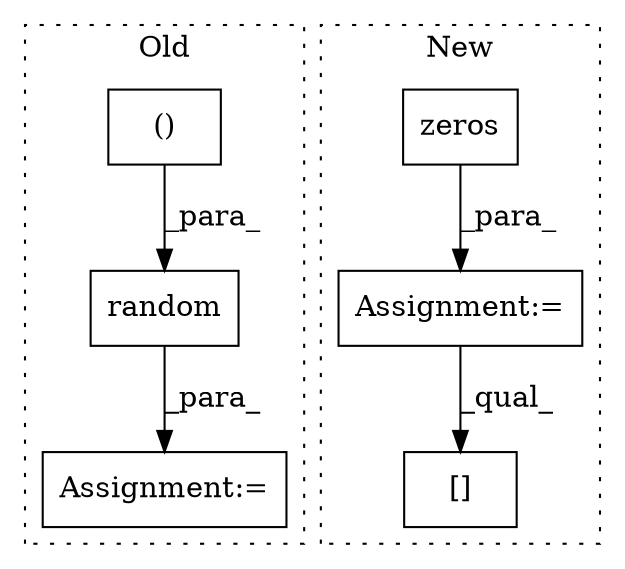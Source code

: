 digraph G {
subgraph cluster0 {
1 [label="random" a="32" s="285,314" l="12,2" shape="box"];
4 [label="Assignment:=" a="7" s="259" l="1" shape="box"];
5 [label="()" a="106" s="297" l="17" shape="box"];
label = "Old";
style="dotted";
}
subgraph cluster1 {
2 [label="zeros" a="32" s="300,308" l="6,1" shape="box"];
3 [label="Assignment:=" a="7" s="330" l="1" shape="box"];
6 [label="[]" a="2" s="395,408" l="12,1" shape="box"];
label = "New";
style="dotted";
}
1 -> 4 [label="_para_"];
2 -> 3 [label="_para_"];
3 -> 6 [label="_qual_"];
5 -> 1 [label="_para_"];
}